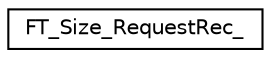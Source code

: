 digraph "Graphical Class Hierarchy"
{
 // LATEX_PDF_SIZE
  edge [fontname="Helvetica",fontsize="10",labelfontname="Helvetica",labelfontsize="10"];
  node [fontname="Helvetica",fontsize="10",shape=record];
  rankdir="LR";
  Node0 [label="FT_Size_RequestRec_",height=0.2,width=0.4,color="black", fillcolor="white", style="filled",URL="$df/d91/structFT__Size__RequestRec__.html",tooltip=" "];
}
